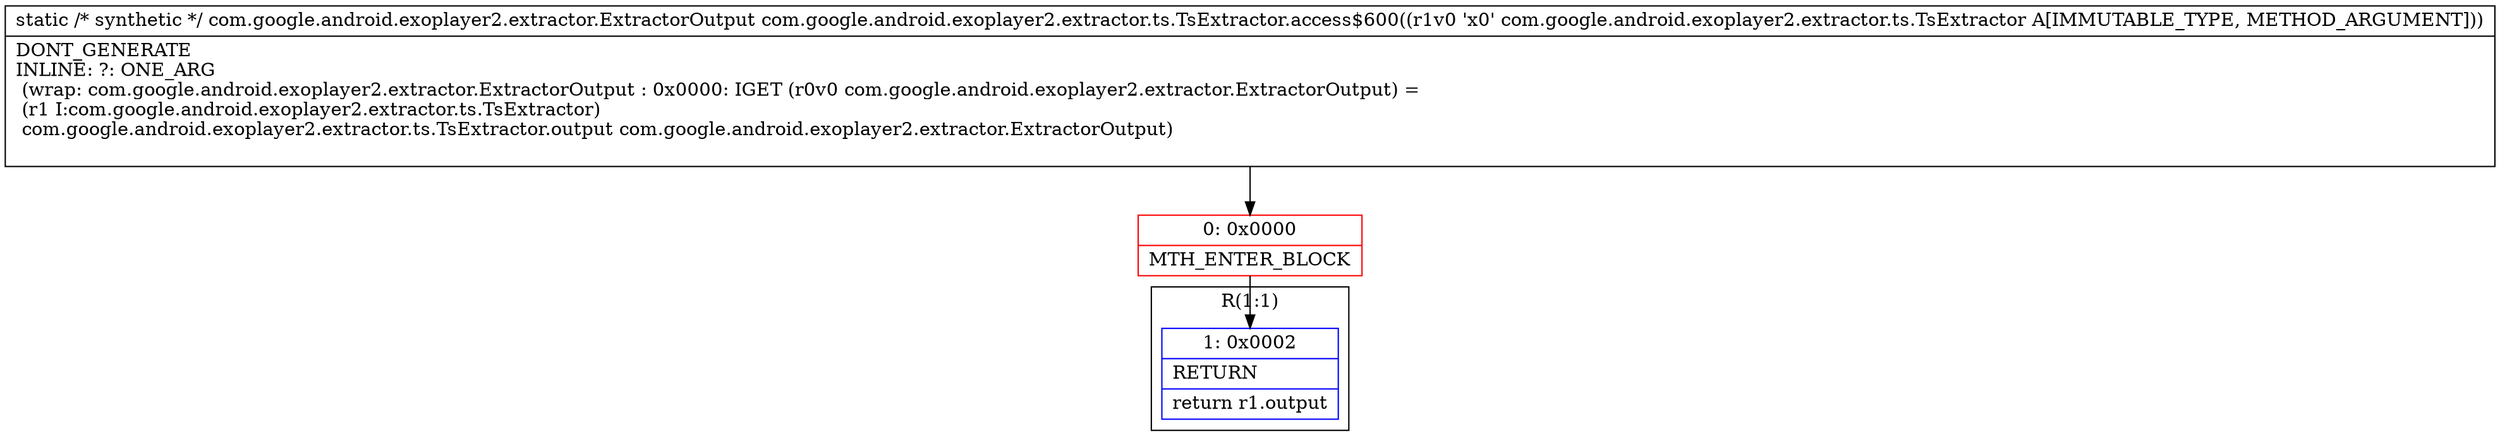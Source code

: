 digraph "CFG forcom.google.android.exoplayer2.extractor.ts.TsExtractor.access$600(Lcom\/google\/android\/exoplayer2\/extractor\/ts\/TsExtractor;)Lcom\/google\/android\/exoplayer2\/extractor\/ExtractorOutput;" {
subgraph cluster_Region_1344093011 {
label = "R(1:1)";
node [shape=record,color=blue];
Node_1 [shape=record,label="{1\:\ 0x0002|RETURN\l|return r1.output\l}"];
}
Node_0 [shape=record,color=red,label="{0\:\ 0x0000|MTH_ENTER_BLOCK\l}"];
MethodNode[shape=record,label="{static \/* synthetic *\/ com.google.android.exoplayer2.extractor.ExtractorOutput com.google.android.exoplayer2.extractor.ts.TsExtractor.access$600((r1v0 'x0' com.google.android.exoplayer2.extractor.ts.TsExtractor A[IMMUTABLE_TYPE, METHOD_ARGUMENT]))  | DONT_GENERATE\lINLINE: ?: ONE_ARG  \l  (wrap: com.google.android.exoplayer2.extractor.ExtractorOutput : 0x0000: IGET  (r0v0 com.google.android.exoplayer2.extractor.ExtractorOutput) = \l  (r1 I:com.google.android.exoplayer2.extractor.ts.TsExtractor)\l com.google.android.exoplayer2.extractor.ts.TsExtractor.output com.google.android.exoplayer2.extractor.ExtractorOutput)\l\l}"];
MethodNode -> Node_0;
Node_0 -> Node_1;
}

